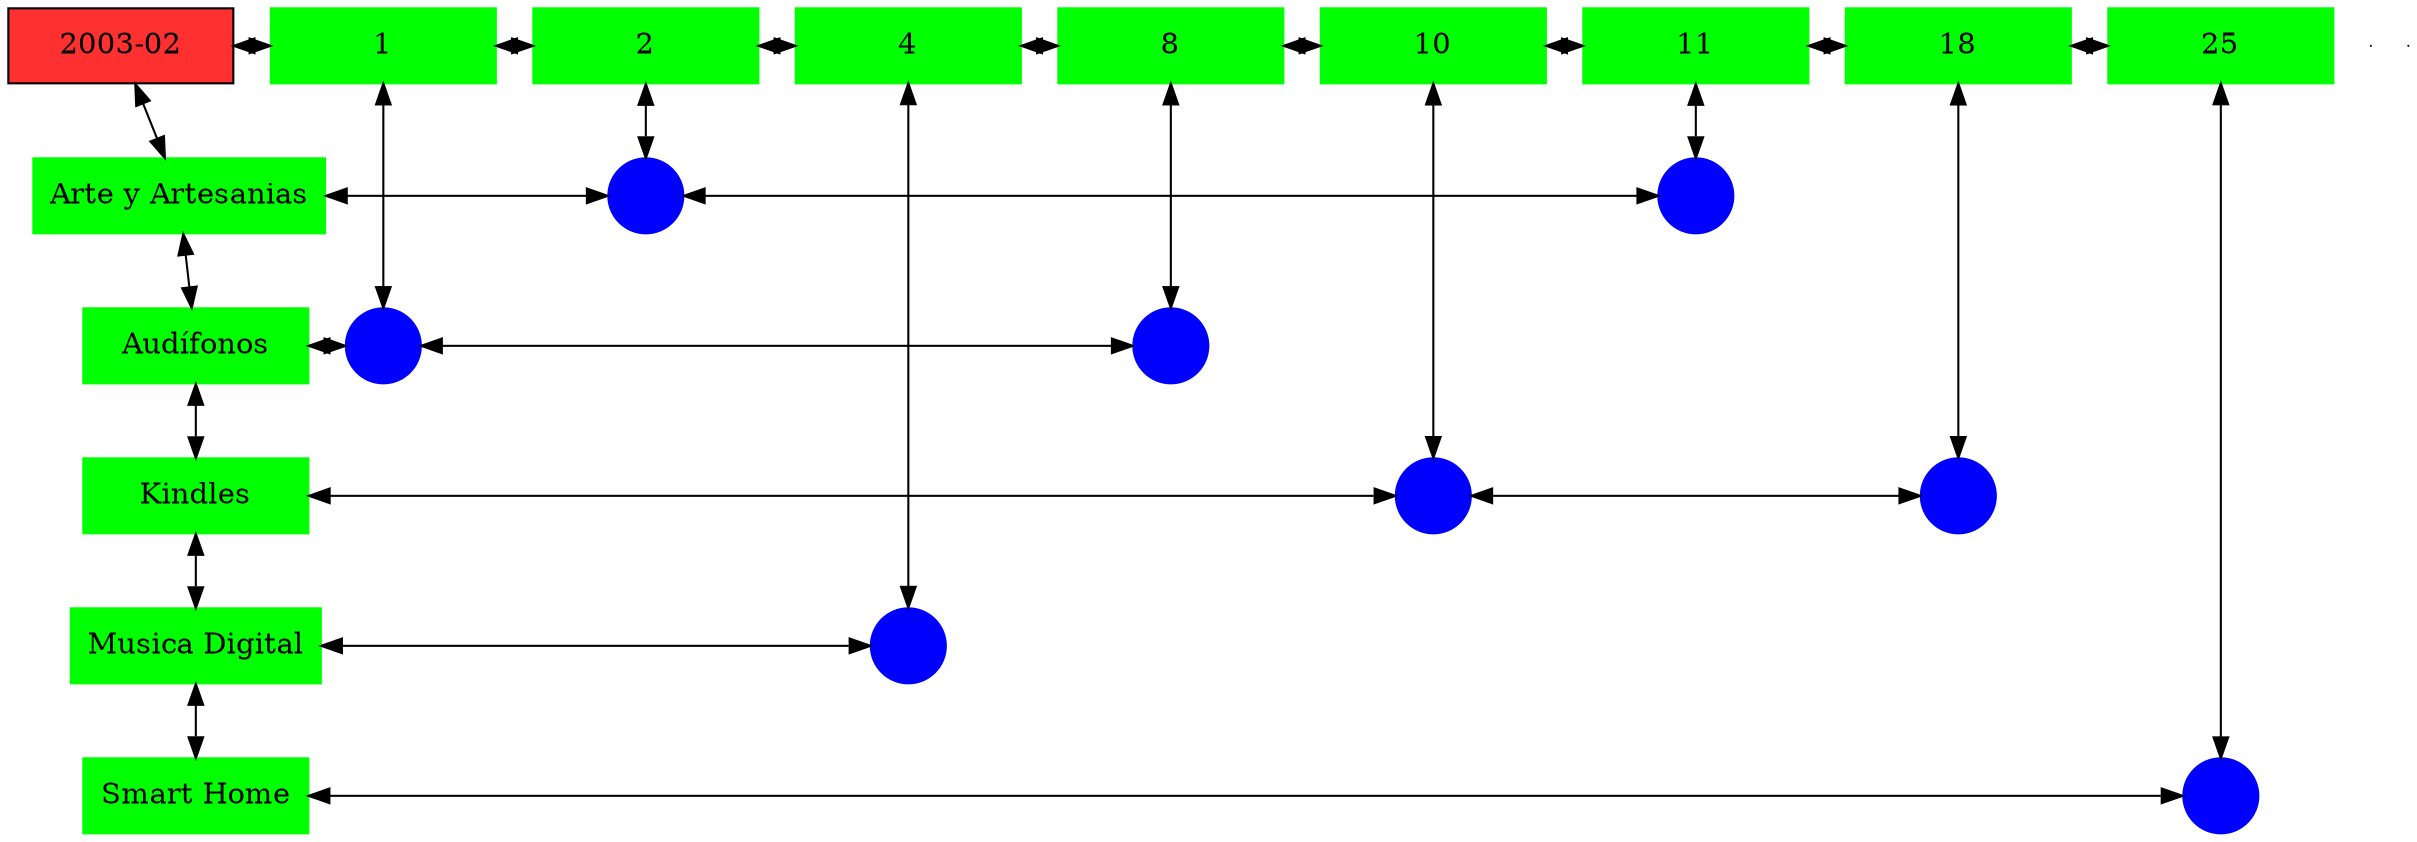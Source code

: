 digraph G{
node[shape="box"];
nodeMt[ label = "2003-02", width = 1.5, style = filled, fillcolor = firebrick1, group = 1 ];
e0[ shape = point, width = 0 ];
e1[ shape = point, width = 0 ];
node0xc002063e50[label="1",color=green,style =filled,width = 1.5 group=1];
nodeMt->node0xc002063e50[dir="both"];
{rank=same;nodeMt;node0xc002063e50;}
node0xc001e47090[label="2",color=green,style =filled,width = 1.5 group=2];
node0xc002063e50->node0xc001e47090[dir="both"];
{rank=same;node0xc002063e50;node0xc001e47090;}
node0xc0022aaeb0[label="4",color=green,style =filled,width = 1.5 group=4];
node0xc001e47090->node0xc0022aaeb0[dir="both"];
{rank=same;node0xc001e47090;node0xc0022aaeb0;}
node0xc00208ab90[label="8",color=green,style =filled,width = 1.5 group=8];
node0xc0022aaeb0->node0xc00208ab90[dir="both"];
{rank=same;node0xc0022aaeb0;node0xc00208ab90;}
node0xc00208aa50[label="10",color=green,style =filled,width = 1.5 group=10];
node0xc00208ab90->node0xc00208aa50[dir="both"];
{rank=same;node0xc00208ab90;node0xc00208aa50;}
node0xc001fa39f0[label="11",color=green,style =filled,width = 1.5 group=11];
node0xc00208aa50->node0xc001fa39f0[dir="both"];
{rank=same;node0xc00208aa50;node0xc001fa39f0;}
node0xc001f5d8b0[label="18",color=green,style =filled,width = 1.5 group=18];
node0xc001fa39f0->node0xc001f5d8b0[dir="both"];
{rank=same;node0xc001fa39f0;node0xc001f5d8b0;}
node0xc001fc3400[label="25",color=green,style =filled,width = 1.5 group=25];
node0xc001f5d8b0->node0xc001fc3400[dir="both"];
{rank=same;node0xc001f5d8b0;node0xc001fc3400;}
node0xc001e47040[label="Arte y Artesanias",color=green,style =filled width = 1.5 group=1];
node0xc001e44b80[label="",color=blue,style =filled, width = 0.5 group=2 shape=circle];
node0xc001e47040->node0xc001e44b80[dir="both"];
{rank=same;node0xc001e47040;node0xc001e44b80;}
node0xc001f99a00[label="",color=blue,style =filled, width = 0.5 group=11 shape=circle];
node0xc001e44b80->node0xc001f99a00[dir="both"];
{rank=same;node0xc001f99a00;node0xc001e44b80;}
node0xc002063e00[label="Audífonos",color=green,style =filled width = 1.5 group=1];
node0xc002064e00[label="",color=blue,style =filled, width = 0.5 group=1 shape=circle];
node0xc002063e00->node0xc002064e00[dir="both"];
{rank=same;node0xc002063e00;node0xc002064e00;}
node0xc00208c800[label="",color=blue,style =filled, width = 0.5 group=8 shape=circle];
node0xc002064e00->node0xc00208c800[dir="both"];
{rank=same;node0xc00208c800;node0xc002064e00;}
node0xc001f5d860[label="Kindles",color=green,style =filled width = 1.5 group=1];
node0xc00208c700[label="",color=blue,style =filled, width = 0.5 group=10 shape=circle];
node0xc001f5d860->node0xc00208c700[dir="both"];
{rank=same;node0xc001f5d860;node0xc00208c700;}
node0xc001f5b180[label="",color=blue,style =filled, width = 0.5 group=18 shape=circle];
node0xc00208c700->node0xc001f5b180[dir="both"];
{rank=same;node0xc001f5b180;node0xc00208c700;}
node0xc0022aae60[label="Musica Digital",color=green,style =filled width = 1.5 group=1];
node0xc0022b0200[label="",color=blue,style =filled, width = 0.5 group=4 shape=circle];
node0xc0022aae60->node0xc0022b0200[dir="both"];
{rank=same;node0xc0022aae60;node0xc0022b0200;}
node0xc001fc33b0[label="Smart Home",color=green,style =filled width = 1.5 group=1];
node0xc001fc6200[label="",color=blue,style =filled, width = 0.5 group=25 shape=circle];
node0xc001fc33b0->node0xc001fc6200[dir="both"];
{rank=same;node0xc001fc33b0;node0xc001fc6200;}
node0xc002063e50->node0xc002064e00[dir="both"];
node0xc001e47090->node0xc001e44b80[dir="both"];
node0xc0022aaeb0->node0xc0022b0200[dir="both"];
node0xc00208ab90->node0xc00208c800[dir="both"];
node0xc00208aa50->node0xc00208c700[dir="both"];
node0xc001fa39f0->node0xc001f99a00[dir="both"];
node0xc001f5d8b0->node0xc001f5b180[dir="both"];
node0xc001fc3400->node0xc001fc6200[dir="both"];
nodeMt->node0xc001e47040[dir="both"];
node0xc001e47040->node0xc002063e00[dir="both"];
node0xc002063e00->node0xc001f5d860[dir="both"];
node0xc001f5d860->node0xc0022aae60[dir="both"];
node0xc0022aae60->node0xc001fc33b0[dir="both"];
}
